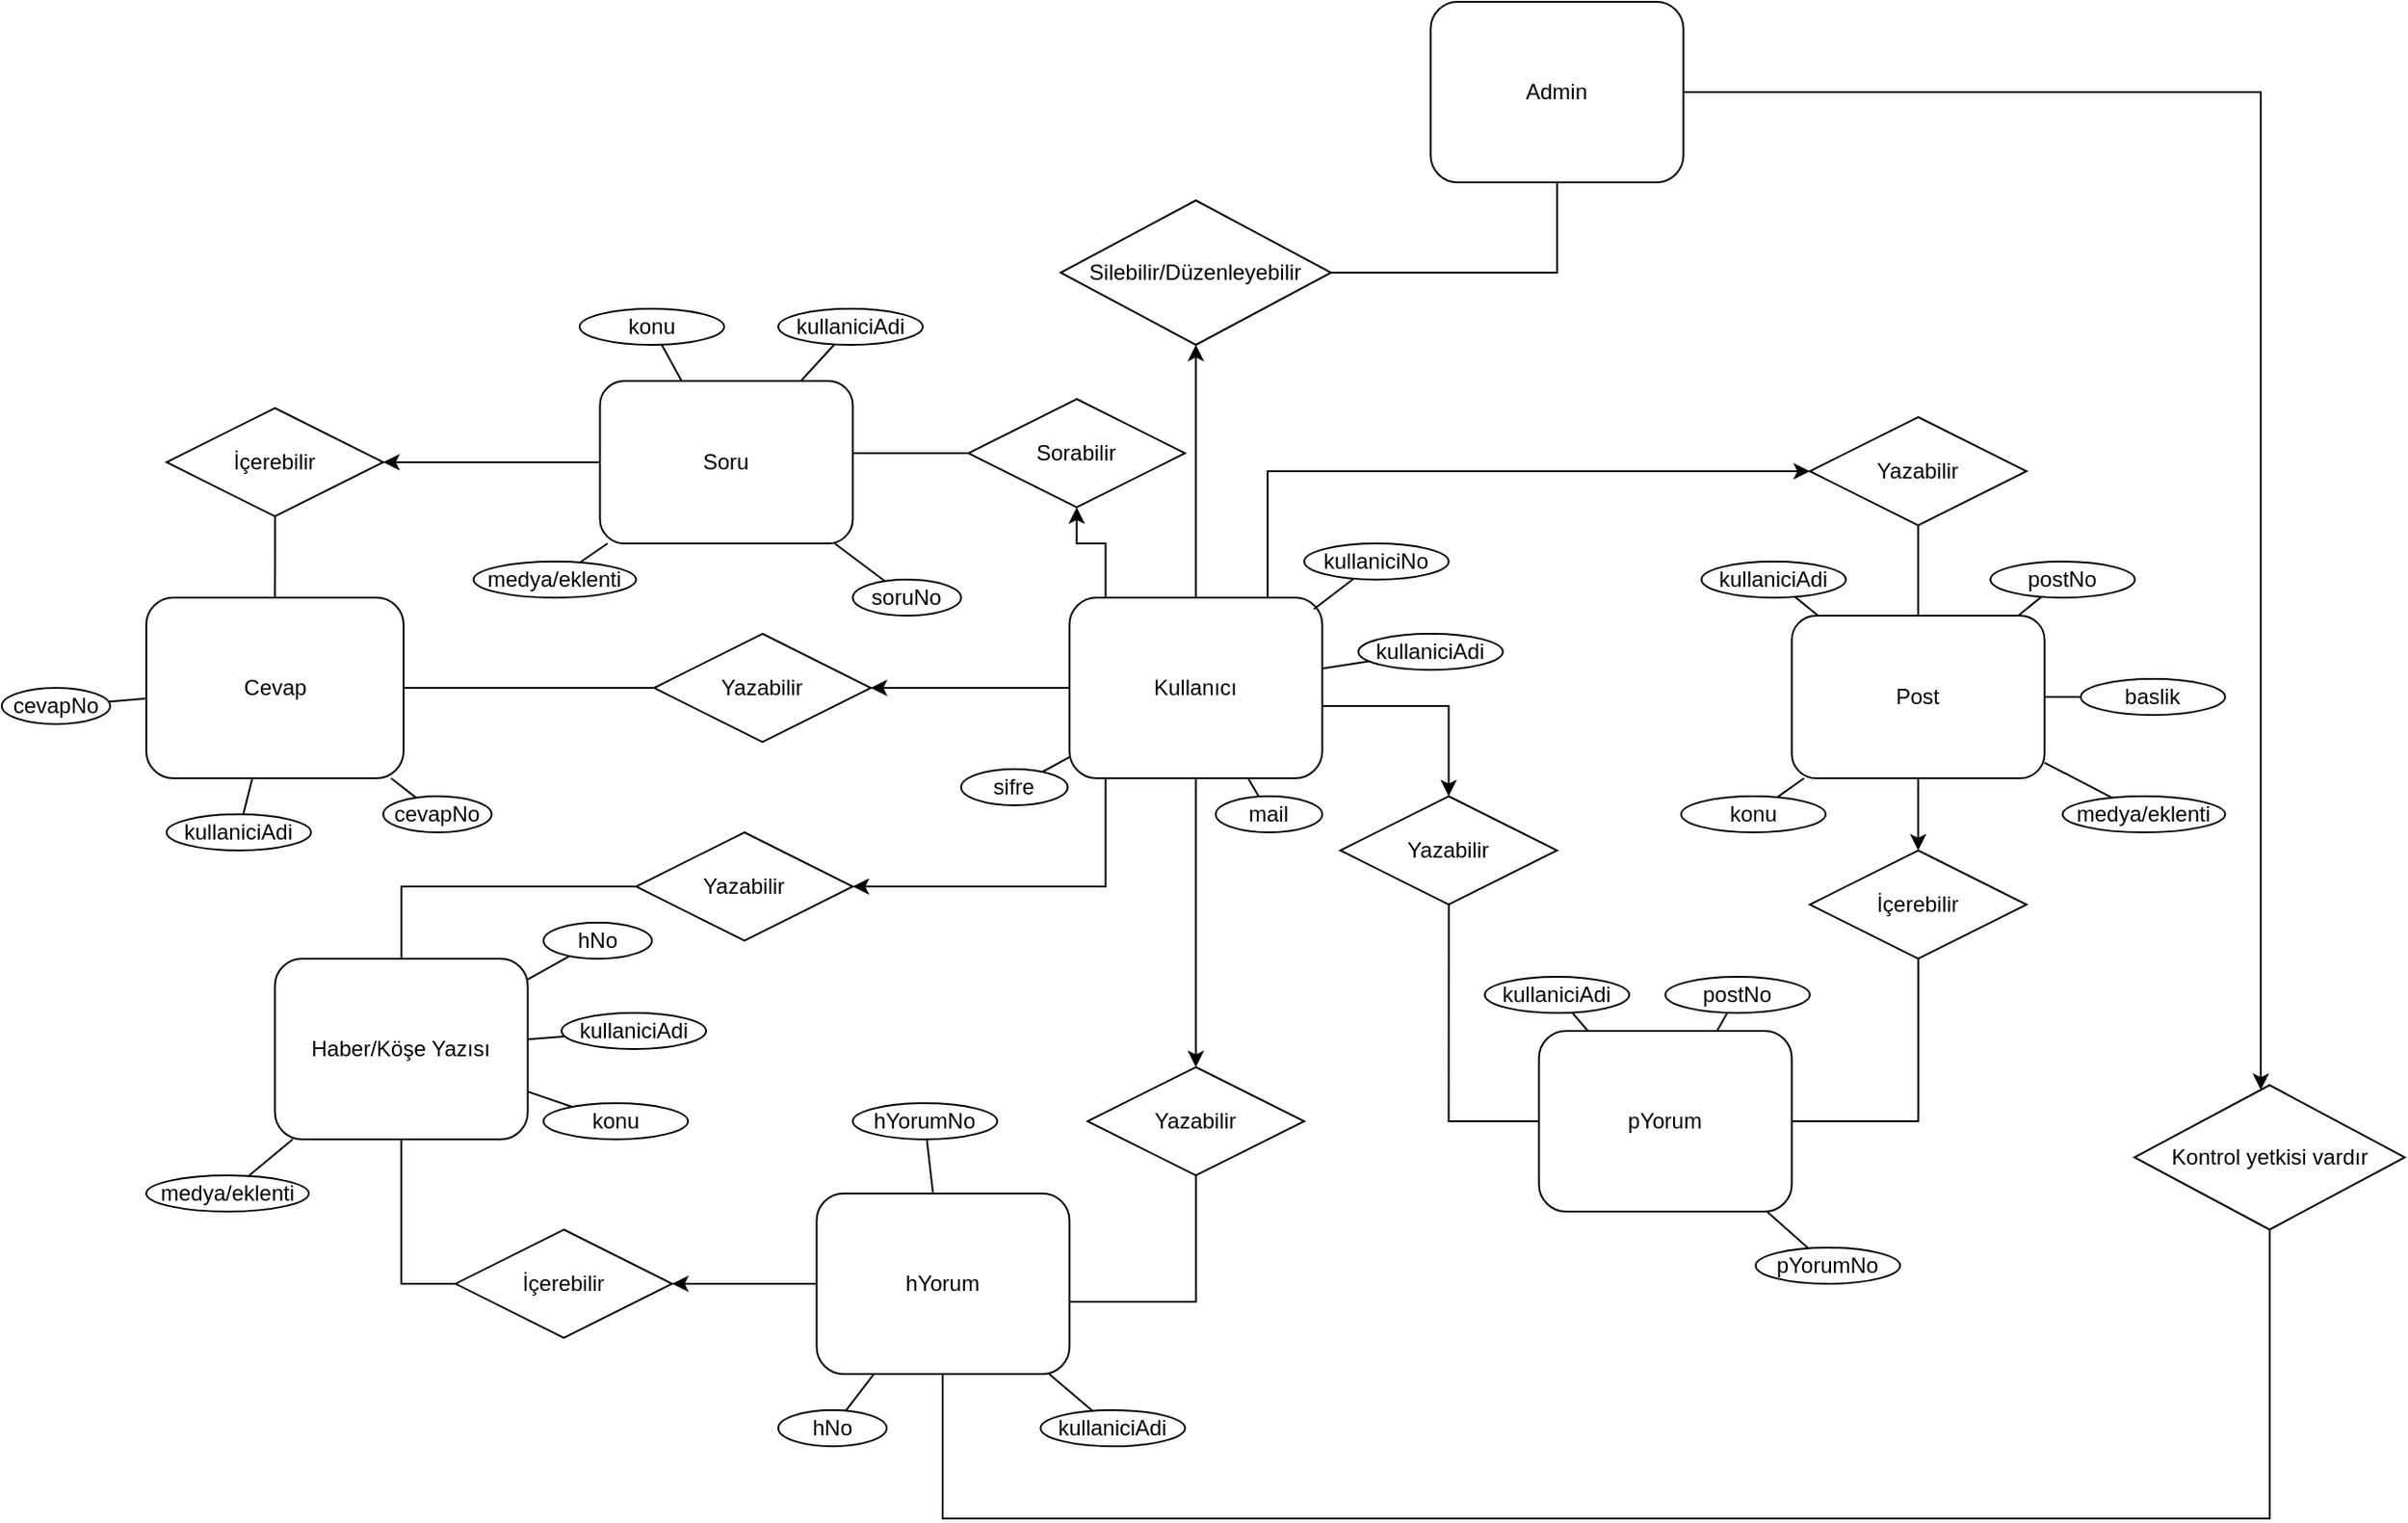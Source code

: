 <mxfile version="21.2.3" type="github">
  <diagram name="Sayfa -1" id="J2w-fhhRpqJ5C0DNdcqT">
    <mxGraphModel dx="1342" dy="917" grid="1" gridSize="10" guides="1" tooltips="1" connect="1" arrows="1" fold="1" page="1" pageScale="1" pageWidth="827" pageHeight="1169" math="0" shadow="0">
      <root>
        <mxCell id="0" />
        <mxCell id="1" parent="0" />
        <mxCell id="NV4ruUfhsoZoxCKaLCGV-9" style="edgeStyle=orthogonalEdgeStyle;rounded=0;orthogonalLoop=1;jettySize=auto;html=1;" edge="1" parent="1" source="NV4ruUfhsoZoxCKaLCGV-1" target="NV4ruUfhsoZoxCKaLCGV-8">
          <mxGeometry relative="1" as="geometry">
            <Array as="points">
              <mxPoint x="710" y="420" />
            </Array>
          </mxGeometry>
        </mxCell>
        <mxCell id="NV4ruUfhsoZoxCKaLCGV-12" style="edgeStyle=orthogonalEdgeStyle;rounded=0;orthogonalLoop=1;jettySize=auto;html=1;" edge="1" parent="1" source="NV4ruUfhsoZoxCKaLCGV-1" target="NV4ruUfhsoZoxCKaLCGV-11">
          <mxGeometry relative="1" as="geometry">
            <Array as="points">
              <mxPoint x="810.25" y="550" />
            </Array>
          </mxGeometry>
        </mxCell>
        <mxCell id="NV4ruUfhsoZoxCKaLCGV-18" style="edgeStyle=orthogonalEdgeStyle;rounded=0;orthogonalLoop=1;jettySize=auto;html=1;" edge="1" parent="1" source="NV4ruUfhsoZoxCKaLCGV-1" target="NV4ruUfhsoZoxCKaLCGV-17">
          <mxGeometry relative="1" as="geometry">
            <Array as="points">
              <mxPoint x="620.25" y="460" />
              <mxPoint x="604.25" y="460" />
            </Array>
          </mxGeometry>
        </mxCell>
        <mxCell id="NV4ruUfhsoZoxCKaLCGV-24" style="edgeStyle=orthogonalEdgeStyle;rounded=0;orthogonalLoop=1;jettySize=auto;html=1;" edge="1" parent="1" source="NV4ruUfhsoZoxCKaLCGV-1" target="NV4ruUfhsoZoxCKaLCGV-23">
          <mxGeometry relative="1" as="geometry" />
        </mxCell>
        <mxCell id="NV4ruUfhsoZoxCKaLCGV-27" style="edgeStyle=orthogonalEdgeStyle;rounded=0;orthogonalLoop=1;jettySize=auto;html=1;" edge="1" parent="1" source="NV4ruUfhsoZoxCKaLCGV-1" target="NV4ruUfhsoZoxCKaLCGV-26">
          <mxGeometry relative="1" as="geometry">
            <Array as="points">
              <mxPoint x="620.25" y="650" />
            </Array>
          </mxGeometry>
        </mxCell>
        <mxCell id="NV4ruUfhsoZoxCKaLCGV-32" style="edgeStyle=orthogonalEdgeStyle;rounded=0;orthogonalLoop=1;jettySize=auto;html=1;" edge="1" parent="1" source="NV4ruUfhsoZoxCKaLCGV-1" target="NV4ruUfhsoZoxCKaLCGV-29">
          <mxGeometry relative="1" as="geometry" />
        </mxCell>
        <mxCell id="NV4ruUfhsoZoxCKaLCGV-99" style="edgeStyle=orthogonalEdgeStyle;rounded=0;orthogonalLoop=1;jettySize=auto;html=1;" edge="1" parent="1" source="NV4ruUfhsoZoxCKaLCGV-1" target="NV4ruUfhsoZoxCKaLCGV-98">
          <mxGeometry relative="1" as="geometry" />
        </mxCell>
        <mxCell id="NV4ruUfhsoZoxCKaLCGV-1" value="Kullanıcı" style="rounded=1;whiteSpace=wrap;html=1;" vertex="1" parent="1">
          <mxGeometry x="600.25" y="490" width="140" height="100" as="geometry" />
        </mxCell>
        <mxCell id="NV4ruUfhsoZoxCKaLCGV-15" style="edgeStyle=orthogonalEdgeStyle;rounded=0;orthogonalLoop=1;jettySize=auto;html=1;" edge="1" parent="1" source="NV4ruUfhsoZoxCKaLCGV-2" target="NV4ruUfhsoZoxCKaLCGV-14">
          <mxGeometry relative="1" as="geometry" />
        </mxCell>
        <mxCell id="NV4ruUfhsoZoxCKaLCGV-2" value="Post" style="rounded=1;whiteSpace=wrap;html=1;" vertex="1" parent="1">
          <mxGeometry x="1000.25" y="500" width="140" height="90" as="geometry" />
        </mxCell>
        <mxCell id="NV4ruUfhsoZoxCKaLCGV-3" value="Haber/Köşe Yazısı" style="rounded=1;whiteSpace=wrap;html=1;" vertex="1" parent="1">
          <mxGeometry x="160.25" y="690" width="140" height="100" as="geometry" />
        </mxCell>
        <mxCell id="NV4ruUfhsoZoxCKaLCGV-21" style="edgeStyle=orthogonalEdgeStyle;rounded=0;orthogonalLoop=1;jettySize=auto;html=1;" edge="1" parent="1" source="NV4ruUfhsoZoxCKaLCGV-4" target="NV4ruUfhsoZoxCKaLCGV-20">
          <mxGeometry relative="1" as="geometry" />
        </mxCell>
        <mxCell id="NV4ruUfhsoZoxCKaLCGV-4" value="Soru" style="rounded=1;whiteSpace=wrap;html=1;" vertex="1" parent="1">
          <mxGeometry x="340.25" y="370" width="140" height="90" as="geometry" />
        </mxCell>
        <mxCell id="NV4ruUfhsoZoxCKaLCGV-5" value="Cevap" style="rounded=1;whiteSpace=wrap;html=1;" vertex="1" parent="1">
          <mxGeometry x="89" y="490" width="142.5" height="100" as="geometry" />
        </mxCell>
        <mxCell id="NV4ruUfhsoZoxCKaLCGV-6" value="pYorum" style="rounded=1;whiteSpace=wrap;html=1;" vertex="1" parent="1">
          <mxGeometry x="860.25" y="730" width="140" height="100" as="geometry" />
        </mxCell>
        <mxCell id="NV4ruUfhsoZoxCKaLCGV-34" style="edgeStyle=orthogonalEdgeStyle;rounded=0;orthogonalLoop=1;jettySize=auto;html=1;" edge="1" parent="1" source="NV4ruUfhsoZoxCKaLCGV-7" target="NV4ruUfhsoZoxCKaLCGV-31">
          <mxGeometry relative="1" as="geometry">
            <Array as="points">
              <mxPoint x="390.25" y="870" />
              <mxPoint x="390.25" y="870" />
            </Array>
          </mxGeometry>
        </mxCell>
        <mxCell id="NV4ruUfhsoZoxCKaLCGV-7" value="hYorum" style="rounded=1;whiteSpace=wrap;html=1;" vertex="1" parent="1">
          <mxGeometry x="460.25" y="820" width="140" height="100" as="geometry" />
        </mxCell>
        <mxCell id="NV4ruUfhsoZoxCKaLCGV-10" style="edgeStyle=orthogonalEdgeStyle;rounded=0;orthogonalLoop=1;jettySize=auto;html=1;endArrow=none;endFill=0;" edge="1" parent="1" source="NV4ruUfhsoZoxCKaLCGV-8" target="NV4ruUfhsoZoxCKaLCGV-2">
          <mxGeometry relative="1" as="geometry" />
        </mxCell>
        <mxCell id="NV4ruUfhsoZoxCKaLCGV-8" value="Yazabilir" style="shape=rhombus;perimeter=rhombusPerimeter;whiteSpace=wrap;html=1;align=center;" vertex="1" parent="1">
          <mxGeometry x="1010.25" y="390" width="120" height="60" as="geometry" />
        </mxCell>
        <mxCell id="NV4ruUfhsoZoxCKaLCGV-13" style="edgeStyle=orthogonalEdgeStyle;rounded=0;orthogonalLoop=1;jettySize=auto;html=1;endArrow=none;endFill=0;" edge="1" parent="1" source="NV4ruUfhsoZoxCKaLCGV-11" target="NV4ruUfhsoZoxCKaLCGV-6">
          <mxGeometry relative="1" as="geometry">
            <Array as="points">
              <mxPoint x="810.25" y="690" />
              <mxPoint x="810.25" y="690" />
            </Array>
          </mxGeometry>
        </mxCell>
        <mxCell id="NV4ruUfhsoZoxCKaLCGV-11" value="Yazabilir" style="shape=rhombus;perimeter=rhombusPerimeter;whiteSpace=wrap;html=1;align=center;" vertex="1" parent="1">
          <mxGeometry x="750.25" y="600" width="120" height="60" as="geometry" />
        </mxCell>
        <mxCell id="NV4ruUfhsoZoxCKaLCGV-16" style="edgeStyle=orthogonalEdgeStyle;rounded=0;orthogonalLoop=1;jettySize=auto;html=1;endArrow=none;endFill=0;" edge="1" parent="1" source="NV4ruUfhsoZoxCKaLCGV-14" target="NV4ruUfhsoZoxCKaLCGV-6">
          <mxGeometry relative="1" as="geometry">
            <Array as="points">
              <mxPoint x="1070.25" y="780" />
            </Array>
          </mxGeometry>
        </mxCell>
        <mxCell id="NV4ruUfhsoZoxCKaLCGV-14" value="İçerebilir" style="shape=rhombus;perimeter=rhombusPerimeter;whiteSpace=wrap;html=1;align=center;" vertex="1" parent="1">
          <mxGeometry x="1010.25" y="630" width="120" height="60" as="geometry" />
        </mxCell>
        <mxCell id="NV4ruUfhsoZoxCKaLCGV-19" style="edgeStyle=orthogonalEdgeStyle;rounded=0;orthogonalLoop=1;jettySize=auto;html=1;endArrow=none;endFill=0;" edge="1" parent="1" source="NV4ruUfhsoZoxCKaLCGV-17" target="NV4ruUfhsoZoxCKaLCGV-4">
          <mxGeometry relative="1" as="geometry">
            <Array as="points">
              <mxPoint x="520.25" y="410" />
              <mxPoint x="520.25" y="410" />
            </Array>
          </mxGeometry>
        </mxCell>
        <mxCell id="NV4ruUfhsoZoxCKaLCGV-17" value="Sorabilir" style="shape=rhombus;perimeter=rhombusPerimeter;whiteSpace=wrap;html=1;align=center;" vertex="1" parent="1">
          <mxGeometry x="544.25" y="380" width="120" height="60" as="geometry" />
        </mxCell>
        <mxCell id="NV4ruUfhsoZoxCKaLCGV-22" style="edgeStyle=orthogonalEdgeStyle;rounded=0;orthogonalLoop=1;jettySize=auto;html=1;endArrow=none;endFill=0;" edge="1" parent="1" source="NV4ruUfhsoZoxCKaLCGV-20" target="NV4ruUfhsoZoxCKaLCGV-5">
          <mxGeometry relative="1" as="geometry" />
        </mxCell>
        <mxCell id="NV4ruUfhsoZoxCKaLCGV-20" value="İçerebilir" style="shape=rhombus;perimeter=rhombusPerimeter;whiteSpace=wrap;html=1;align=center;" vertex="1" parent="1">
          <mxGeometry x="100.25" y="385" width="120" height="60" as="geometry" />
        </mxCell>
        <mxCell id="NV4ruUfhsoZoxCKaLCGV-25" style="edgeStyle=orthogonalEdgeStyle;rounded=0;orthogonalLoop=1;jettySize=auto;html=1;endArrow=none;endFill=0;" edge="1" parent="1" source="NV4ruUfhsoZoxCKaLCGV-23" target="NV4ruUfhsoZoxCKaLCGV-5">
          <mxGeometry relative="1" as="geometry" />
        </mxCell>
        <mxCell id="NV4ruUfhsoZoxCKaLCGV-23" value="Yazabilir" style="shape=rhombus;perimeter=rhombusPerimeter;whiteSpace=wrap;html=1;align=center;" vertex="1" parent="1">
          <mxGeometry x="370.25" y="510" width="120" height="60" as="geometry" />
        </mxCell>
        <mxCell id="NV4ruUfhsoZoxCKaLCGV-28" style="edgeStyle=orthogonalEdgeStyle;rounded=0;orthogonalLoop=1;jettySize=auto;html=1;endArrow=none;endFill=0;" edge="1" parent="1" source="NV4ruUfhsoZoxCKaLCGV-26" target="NV4ruUfhsoZoxCKaLCGV-3">
          <mxGeometry relative="1" as="geometry" />
        </mxCell>
        <mxCell id="NV4ruUfhsoZoxCKaLCGV-26" value="Yazabilir" style="shape=rhombus;perimeter=rhombusPerimeter;whiteSpace=wrap;html=1;align=center;" vertex="1" parent="1">
          <mxGeometry x="360.25" y="620" width="120" height="60" as="geometry" />
        </mxCell>
        <mxCell id="NV4ruUfhsoZoxCKaLCGV-33" style="edgeStyle=orthogonalEdgeStyle;rounded=0;orthogonalLoop=1;jettySize=auto;html=1;endArrow=none;endFill=0;" edge="1" parent="1" source="NV4ruUfhsoZoxCKaLCGV-29" target="NV4ruUfhsoZoxCKaLCGV-7">
          <mxGeometry relative="1" as="geometry">
            <Array as="points">
              <mxPoint x="670.25" y="880" />
            </Array>
          </mxGeometry>
        </mxCell>
        <mxCell id="NV4ruUfhsoZoxCKaLCGV-29" value="Yazabilir" style="shape=rhombus;perimeter=rhombusPerimeter;whiteSpace=wrap;html=1;align=center;" vertex="1" parent="1">
          <mxGeometry x="610.25" y="750" width="120" height="60" as="geometry" />
        </mxCell>
        <mxCell id="NV4ruUfhsoZoxCKaLCGV-36" style="edgeStyle=orthogonalEdgeStyle;rounded=0;orthogonalLoop=1;jettySize=auto;html=1;endArrow=none;endFill=0;" edge="1" parent="1" source="NV4ruUfhsoZoxCKaLCGV-31" target="NV4ruUfhsoZoxCKaLCGV-3">
          <mxGeometry relative="1" as="geometry">
            <Array as="points">
              <mxPoint x="230.25" y="870" />
            </Array>
          </mxGeometry>
        </mxCell>
        <mxCell id="NV4ruUfhsoZoxCKaLCGV-31" value="İçerebilir" style="shape=rhombus;perimeter=rhombusPerimeter;whiteSpace=wrap;html=1;align=center;" vertex="1" parent="1">
          <mxGeometry x="260.25" y="840" width="120" height="60" as="geometry" />
        </mxCell>
        <mxCell id="NV4ruUfhsoZoxCKaLCGV-41" value="" style="endArrow=none;html=1;rounded=0;exitX=0.967;exitY=0.064;exitDx=0;exitDy=0;exitPerimeter=0;" edge="1" parent="1" source="NV4ruUfhsoZoxCKaLCGV-1" target="NV4ruUfhsoZoxCKaLCGV-50">
          <mxGeometry width="50" height="50" relative="1" as="geometry">
            <mxPoint x="770.25" y="525" as="sourcePoint" />
            <mxPoint x="750.09" y="481.6" as="targetPoint" />
          </mxGeometry>
        </mxCell>
        <mxCell id="NV4ruUfhsoZoxCKaLCGV-44" value="kullaniciAdi" style="ellipse;whiteSpace=wrap;html=1;align=center;" vertex="1" parent="1">
          <mxGeometry x="760.25" y="510" width="80" height="20" as="geometry" />
        </mxCell>
        <mxCell id="NV4ruUfhsoZoxCKaLCGV-45" value="" style="endArrow=none;html=1;rounded=0;" edge="1" parent="1" source="NV4ruUfhsoZoxCKaLCGV-1" target="NV4ruUfhsoZoxCKaLCGV-44">
          <mxGeometry width="50" height="50" relative="1" as="geometry">
            <mxPoint x="745.25" y="506" as="sourcePoint" />
            <mxPoint x="760.25" y="492" as="targetPoint" />
          </mxGeometry>
        </mxCell>
        <mxCell id="NV4ruUfhsoZoxCKaLCGV-46" value="sifre" style="ellipse;whiteSpace=wrap;html=1;align=center;" vertex="1" parent="1">
          <mxGeometry x="540.25" y="585" width="59" height="20" as="geometry" />
        </mxCell>
        <mxCell id="NV4ruUfhsoZoxCKaLCGV-47" value="" style="endArrow=none;html=1;rounded=0;" edge="1" parent="1" source="NV4ruUfhsoZoxCKaLCGV-1" target="NV4ruUfhsoZoxCKaLCGV-46">
          <mxGeometry width="50" height="50" relative="1" as="geometry">
            <mxPoint x="745.25" y="506" as="sourcePoint" />
            <mxPoint x="760.25" y="492" as="targetPoint" />
          </mxGeometry>
        </mxCell>
        <mxCell id="NV4ruUfhsoZoxCKaLCGV-48" value="mail" style="ellipse;whiteSpace=wrap;html=1;align=center;" vertex="1" parent="1">
          <mxGeometry x="681.25" y="600" width="59" height="20" as="geometry" />
        </mxCell>
        <mxCell id="NV4ruUfhsoZoxCKaLCGV-49" value="" style="endArrow=none;html=1;rounded=0;" edge="1" parent="1" source="NV4ruUfhsoZoxCKaLCGV-1" target="NV4ruUfhsoZoxCKaLCGV-48">
          <mxGeometry width="50" height="50" relative="1" as="geometry">
            <mxPoint x="673.25" y="500" as="sourcePoint" />
            <mxPoint x="672.25" y="490" as="targetPoint" />
          </mxGeometry>
        </mxCell>
        <mxCell id="NV4ruUfhsoZoxCKaLCGV-50" value="kullaniciNo" style="ellipse;whiteSpace=wrap;html=1;align=center;" vertex="1" parent="1">
          <mxGeometry x="730.25" y="460" width="80" height="20" as="geometry" />
        </mxCell>
        <mxCell id="NV4ruUfhsoZoxCKaLCGV-51" value="kullaniciAdi" style="ellipse;whiteSpace=wrap;html=1;align=center;" vertex="1" parent="1">
          <mxGeometry x="950.25" y="470" width="80" height="20" as="geometry" />
        </mxCell>
        <mxCell id="NV4ruUfhsoZoxCKaLCGV-52" value="" style="endArrow=none;html=1;rounded=0;" edge="1" parent="1" source="NV4ruUfhsoZoxCKaLCGV-2" target="NV4ruUfhsoZoxCKaLCGV-51">
          <mxGeometry width="50" height="50" relative="1" as="geometry">
            <mxPoint x="750.25" y="539" as="sourcePoint" />
            <mxPoint x="776.25" y="535" as="targetPoint" />
          </mxGeometry>
        </mxCell>
        <mxCell id="NV4ruUfhsoZoxCKaLCGV-53" value="postNo" style="ellipse;whiteSpace=wrap;html=1;align=center;" vertex="1" parent="1">
          <mxGeometry x="1110.25" y="470" width="80" height="20" as="geometry" />
        </mxCell>
        <mxCell id="NV4ruUfhsoZoxCKaLCGV-54" value="" style="endArrow=none;html=1;rounded=0;" edge="1" parent="1" source="NV4ruUfhsoZoxCKaLCGV-2" target="NV4ruUfhsoZoxCKaLCGV-53">
          <mxGeometry width="50" height="50" relative="1" as="geometry">
            <mxPoint x="1025.25" y="510" as="sourcePoint" />
            <mxPoint x="1012.25" y="500" as="targetPoint" />
          </mxGeometry>
        </mxCell>
        <mxCell id="NV4ruUfhsoZoxCKaLCGV-55" value="baslik" style="ellipse;whiteSpace=wrap;html=1;align=center;" vertex="1" parent="1">
          <mxGeometry x="1160.25" y="535" width="80" height="20" as="geometry" />
        </mxCell>
        <mxCell id="NV4ruUfhsoZoxCKaLCGV-56" value="" style="endArrow=none;html=1;rounded=0;" edge="1" parent="1" source="NV4ruUfhsoZoxCKaLCGV-2" target="NV4ruUfhsoZoxCKaLCGV-55">
          <mxGeometry width="50" height="50" relative="1" as="geometry">
            <mxPoint x="1135.25" y="510" as="sourcePoint" />
            <mxPoint x="1148.25" y="500" as="targetPoint" />
          </mxGeometry>
        </mxCell>
        <mxCell id="NV4ruUfhsoZoxCKaLCGV-57" value="medya/eklenti" style="ellipse;whiteSpace=wrap;html=1;align=center;" vertex="1" parent="1">
          <mxGeometry x="1150.25" y="600" width="90" height="20" as="geometry" />
        </mxCell>
        <mxCell id="NV4ruUfhsoZoxCKaLCGV-58" value="" style="endArrow=none;html=1;rounded=0;" edge="1" parent="1" source="NV4ruUfhsoZoxCKaLCGV-2" target="NV4ruUfhsoZoxCKaLCGV-57">
          <mxGeometry width="50" height="50" relative="1" as="geometry">
            <mxPoint x="1150.25" y="555" as="sourcePoint" />
            <mxPoint x="1170.25" y="555" as="targetPoint" />
          </mxGeometry>
        </mxCell>
        <mxCell id="NV4ruUfhsoZoxCKaLCGV-59" value="postNo" style="ellipse;whiteSpace=wrap;html=1;align=center;" vertex="1" parent="1">
          <mxGeometry x="930.25" y="700" width="80" height="20" as="geometry" />
        </mxCell>
        <mxCell id="NV4ruUfhsoZoxCKaLCGV-60" value="" style="endArrow=none;html=1;rounded=0;" edge="1" parent="1" source="NV4ruUfhsoZoxCKaLCGV-6" target="NV4ruUfhsoZoxCKaLCGV-59">
          <mxGeometry width="50" height="50" relative="1" as="geometry">
            <mxPoint x="750.25" y="539" as="sourcePoint" />
            <mxPoint x="776.25" y="535" as="targetPoint" />
          </mxGeometry>
        </mxCell>
        <mxCell id="NV4ruUfhsoZoxCKaLCGV-62" value="kullaniciAdi" style="ellipse;whiteSpace=wrap;html=1;align=center;" vertex="1" parent="1">
          <mxGeometry x="830.25" y="700" width="80" height="20" as="geometry" />
        </mxCell>
        <mxCell id="NV4ruUfhsoZoxCKaLCGV-63" value="" style="endArrow=none;html=1;rounded=0;" edge="1" parent="1" source="NV4ruUfhsoZoxCKaLCGV-6" target="NV4ruUfhsoZoxCKaLCGV-62">
          <mxGeometry width="50" height="50" relative="1" as="geometry">
            <mxPoint x="969.25" y="740" as="sourcePoint" />
            <mxPoint x="974.25" y="730" as="targetPoint" />
          </mxGeometry>
        </mxCell>
        <mxCell id="NV4ruUfhsoZoxCKaLCGV-64" value="pYorumNo" style="ellipse;whiteSpace=wrap;html=1;align=center;" vertex="1" parent="1">
          <mxGeometry x="980.25" y="850" width="80" height="20" as="geometry" />
        </mxCell>
        <mxCell id="NV4ruUfhsoZoxCKaLCGV-65" value="" style="endArrow=none;html=1;rounded=0;" edge="1" parent="1" source="NV4ruUfhsoZoxCKaLCGV-6" target="NV4ruUfhsoZoxCKaLCGV-64">
          <mxGeometry width="50" height="50" relative="1" as="geometry">
            <mxPoint x="969.25" y="740" as="sourcePoint" />
            <mxPoint x="974.25" y="730" as="targetPoint" />
          </mxGeometry>
        </mxCell>
        <mxCell id="NV4ruUfhsoZoxCKaLCGV-66" value="konu" style="ellipse;whiteSpace=wrap;html=1;align=center;" vertex="1" parent="1">
          <mxGeometry x="939" y="600" width="80" height="20" as="geometry" />
        </mxCell>
        <mxCell id="NV4ruUfhsoZoxCKaLCGV-67" value="" style="endArrow=none;html=1;rounded=0;" edge="1" parent="1" source="NV4ruUfhsoZoxCKaLCGV-2" target="NV4ruUfhsoZoxCKaLCGV-66">
          <mxGeometry width="50" height="50" relative="1" as="geometry">
            <mxPoint x="1150" y="591" as="sourcePoint" />
            <mxPoint x="1188" y="611" as="targetPoint" />
          </mxGeometry>
        </mxCell>
        <mxCell id="NV4ruUfhsoZoxCKaLCGV-68" value="konu" style="ellipse;whiteSpace=wrap;html=1;align=center;" vertex="1" parent="1">
          <mxGeometry x="309" y="770" width="80" height="20" as="geometry" />
        </mxCell>
        <mxCell id="NV4ruUfhsoZoxCKaLCGV-69" value="" style="endArrow=none;html=1;rounded=0;" edge="1" parent="1" source="NV4ruUfhsoZoxCKaLCGV-68" target="NV4ruUfhsoZoxCKaLCGV-3">
          <mxGeometry width="50" height="50" relative="1" as="geometry">
            <mxPoint x="1017" y="600" as="sourcePoint" />
            <mxPoint x="1002" y="611" as="targetPoint" />
          </mxGeometry>
        </mxCell>
        <mxCell id="NV4ruUfhsoZoxCKaLCGV-70" value="kullaniciAdi" style="ellipse;whiteSpace=wrap;html=1;align=center;" vertex="1" parent="1">
          <mxGeometry x="319" y="720" width="80" height="20" as="geometry" />
        </mxCell>
        <mxCell id="NV4ruUfhsoZoxCKaLCGV-71" value="" style="endArrow=none;html=1;rounded=0;" edge="1" parent="1" source="NV4ruUfhsoZoxCKaLCGV-70" target="NV4ruUfhsoZoxCKaLCGV-3">
          <mxGeometry width="50" height="50" relative="1" as="geometry">
            <mxPoint x="335" y="782" as="sourcePoint" />
            <mxPoint x="310" y="774" as="targetPoint" />
          </mxGeometry>
        </mxCell>
        <mxCell id="NV4ruUfhsoZoxCKaLCGV-72" value="hNo" style="ellipse;whiteSpace=wrap;html=1;align=center;" vertex="1" parent="1">
          <mxGeometry x="309" y="670" width="60" height="20" as="geometry" />
        </mxCell>
        <mxCell id="NV4ruUfhsoZoxCKaLCGV-73" value="" style="endArrow=none;html=1;rounded=0;" edge="1" parent="1" source="NV4ruUfhsoZoxCKaLCGV-72" target="NV4ruUfhsoZoxCKaLCGV-3">
          <mxGeometry width="50" height="50" relative="1" as="geometry">
            <mxPoint x="330" y="743" as="sourcePoint" />
            <mxPoint x="310" y="745" as="targetPoint" />
          </mxGeometry>
        </mxCell>
        <mxCell id="NV4ruUfhsoZoxCKaLCGV-74" value="medya/eklenti" style="ellipse;whiteSpace=wrap;html=1;align=center;" vertex="1" parent="1">
          <mxGeometry x="89" y="810" width="90" height="20" as="geometry" />
        </mxCell>
        <mxCell id="NV4ruUfhsoZoxCKaLCGV-75" value="" style="endArrow=none;html=1;rounded=0;" edge="1" parent="1" source="NV4ruUfhsoZoxCKaLCGV-74" target="NV4ruUfhsoZoxCKaLCGV-3">
          <mxGeometry width="50" height="50" relative="1" as="geometry">
            <mxPoint x="335" y="782" as="sourcePoint" />
            <mxPoint x="310" y="774" as="targetPoint" />
          </mxGeometry>
        </mxCell>
        <mxCell id="NV4ruUfhsoZoxCKaLCGV-76" value="kullaniciAdi" style="ellipse;whiteSpace=wrap;html=1;align=center;" vertex="1" parent="1">
          <mxGeometry x="584.25" y="940" width="80" height="20" as="geometry" />
        </mxCell>
        <mxCell id="NV4ruUfhsoZoxCKaLCGV-77" value="" style="endArrow=none;html=1;rounded=0;" edge="1" parent="1" source="NV4ruUfhsoZoxCKaLCGV-7" target="NV4ruUfhsoZoxCKaLCGV-76">
          <mxGeometry width="50" height="50" relative="1" as="geometry">
            <mxPoint x="335" y="782" as="sourcePoint" />
            <mxPoint x="310" y="774" as="targetPoint" />
          </mxGeometry>
        </mxCell>
        <mxCell id="NV4ruUfhsoZoxCKaLCGV-78" value="hNo" style="ellipse;whiteSpace=wrap;html=1;align=center;" vertex="1" parent="1">
          <mxGeometry x="439" y="940" width="60" height="20" as="geometry" />
        </mxCell>
        <mxCell id="NV4ruUfhsoZoxCKaLCGV-79" value="" style="endArrow=none;html=1;rounded=0;" edge="1" parent="1" source="NV4ruUfhsoZoxCKaLCGV-7" target="NV4ruUfhsoZoxCKaLCGV-78">
          <mxGeometry width="50" height="50" relative="1" as="geometry">
            <mxPoint x="599" y="930" as="sourcePoint" />
            <mxPoint x="623" y="950" as="targetPoint" />
          </mxGeometry>
        </mxCell>
        <mxCell id="NV4ruUfhsoZoxCKaLCGV-80" value="hYorumNo" style="ellipse;whiteSpace=wrap;html=1;align=center;" vertex="1" parent="1">
          <mxGeometry x="480.25" y="770" width="80" height="20" as="geometry" />
        </mxCell>
        <mxCell id="NV4ruUfhsoZoxCKaLCGV-81" value="" style="endArrow=none;html=1;rounded=0;" edge="1" parent="1" source="NV4ruUfhsoZoxCKaLCGV-80" target="NV4ruUfhsoZoxCKaLCGV-7">
          <mxGeometry width="50" height="50" relative="1" as="geometry">
            <mxPoint x="599" y="930" as="sourcePoint" />
            <mxPoint x="623" y="950" as="targetPoint" />
          </mxGeometry>
        </mxCell>
        <mxCell id="NV4ruUfhsoZoxCKaLCGV-82" value="kullaniciAdi" style="ellipse;whiteSpace=wrap;html=1;align=center;" vertex="1" parent="1">
          <mxGeometry x="439" y="330" width="80" height="20" as="geometry" />
        </mxCell>
        <mxCell id="NV4ruUfhsoZoxCKaLCGV-83" value="" style="endArrow=none;html=1;rounded=0;" edge="1" parent="1" source="NV4ruUfhsoZoxCKaLCGV-4" target="NV4ruUfhsoZoxCKaLCGV-82">
          <mxGeometry width="50" height="50" relative="1" as="geometry">
            <mxPoint x="330" y="743" as="sourcePoint" />
            <mxPoint x="310" y="745" as="targetPoint" />
          </mxGeometry>
        </mxCell>
        <mxCell id="NV4ruUfhsoZoxCKaLCGV-84" value="konu" style="ellipse;whiteSpace=wrap;html=1;align=center;" vertex="1" parent="1">
          <mxGeometry x="329" y="330" width="80" height="20" as="geometry" />
        </mxCell>
        <mxCell id="NV4ruUfhsoZoxCKaLCGV-85" value="" style="endArrow=none;html=1;rounded=0;" edge="1" parent="1" source="NV4ruUfhsoZoxCKaLCGV-4" target="NV4ruUfhsoZoxCKaLCGV-84">
          <mxGeometry width="50" height="50" relative="1" as="geometry">
            <mxPoint x="462" y="380" as="sourcePoint" />
            <mxPoint x="480" y="360" as="targetPoint" />
          </mxGeometry>
        </mxCell>
        <mxCell id="NV4ruUfhsoZoxCKaLCGV-86" value="medya/eklenti" style="ellipse;whiteSpace=wrap;html=1;align=center;" vertex="1" parent="1">
          <mxGeometry x="270.25" y="470" width="90" height="20" as="geometry" />
        </mxCell>
        <mxCell id="NV4ruUfhsoZoxCKaLCGV-87" value="" style="endArrow=none;html=1;rounded=0;" edge="1" parent="1" source="NV4ruUfhsoZoxCKaLCGV-4" target="NV4ruUfhsoZoxCKaLCGV-86">
          <mxGeometry width="50" height="50" relative="1" as="geometry">
            <mxPoint x="395" y="380" as="sourcePoint" />
            <mxPoint x="384" y="360" as="targetPoint" />
          </mxGeometry>
        </mxCell>
        <mxCell id="NV4ruUfhsoZoxCKaLCGV-88" value="soruNo" style="ellipse;whiteSpace=wrap;html=1;align=center;" vertex="1" parent="1">
          <mxGeometry x="480.25" y="480" width="60" height="20" as="geometry" />
        </mxCell>
        <mxCell id="NV4ruUfhsoZoxCKaLCGV-89" value="" style="endArrow=none;html=1;rounded=0;" edge="1" parent="1" source="NV4ruUfhsoZoxCKaLCGV-4" target="NV4ruUfhsoZoxCKaLCGV-88">
          <mxGeometry width="50" height="50" relative="1" as="geometry">
            <mxPoint x="462" y="380" as="sourcePoint" />
            <mxPoint x="480" y="360" as="targetPoint" />
          </mxGeometry>
        </mxCell>
        <mxCell id="NV4ruUfhsoZoxCKaLCGV-90" value="cevapNo" style="ellipse;whiteSpace=wrap;html=1;align=center;" vertex="1" parent="1">
          <mxGeometry x="220.25" y="600" width="60" height="20" as="geometry" />
        </mxCell>
        <mxCell id="NV4ruUfhsoZoxCKaLCGV-91" value="" style="endArrow=none;html=1;rounded=0;" edge="1" parent="1" source="NV4ruUfhsoZoxCKaLCGV-5" target="NV4ruUfhsoZoxCKaLCGV-90">
          <mxGeometry width="50" height="50" relative="1" as="geometry">
            <mxPoint x="480" y="470" as="sourcePoint" />
            <mxPoint x="508" y="491" as="targetPoint" />
          </mxGeometry>
        </mxCell>
        <mxCell id="NV4ruUfhsoZoxCKaLCGV-92" value="kullaniciAdi" style="ellipse;whiteSpace=wrap;html=1;align=center;" vertex="1" parent="1">
          <mxGeometry x="100.25" y="610" width="80" height="20" as="geometry" />
        </mxCell>
        <mxCell id="NV4ruUfhsoZoxCKaLCGV-93" value="" style="endArrow=none;html=1;rounded=0;" edge="1" parent="1" source="NV4ruUfhsoZoxCKaLCGV-92" target="NV4ruUfhsoZoxCKaLCGV-5">
          <mxGeometry width="50" height="50" relative="1" as="geometry">
            <mxPoint x="235" y="600" as="sourcePoint" />
            <mxPoint x="248" y="611" as="targetPoint" />
          </mxGeometry>
        </mxCell>
        <mxCell id="NV4ruUfhsoZoxCKaLCGV-94" value="cevapNo" style="ellipse;whiteSpace=wrap;html=1;align=center;" vertex="1" parent="1">
          <mxGeometry x="9" y="540" width="60" height="20" as="geometry" />
        </mxCell>
        <mxCell id="NV4ruUfhsoZoxCKaLCGV-95" value="" style="endArrow=none;html=1;rounded=0;" edge="1" parent="1" source="NV4ruUfhsoZoxCKaLCGV-5" target="NV4ruUfhsoZoxCKaLCGV-94">
          <mxGeometry width="50" height="50" relative="1" as="geometry">
            <mxPoint x="153" y="620" as="sourcePoint" />
            <mxPoint x="158" y="600" as="targetPoint" />
          </mxGeometry>
        </mxCell>
        <mxCell id="NV4ruUfhsoZoxCKaLCGV-102" style="edgeStyle=orthogonalEdgeStyle;rounded=0;orthogonalLoop=1;jettySize=auto;html=1;endArrow=none;endFill=0;" edge="1" parent="1" source="NV4ruUfhsoZoxCKaLCGV-103" target="NV4ruUfhsoZoxCKaLCGV-7">
          <mxGeometry relative="1" as="geometry">
            <Array as="points">
              <mxPoint x="1265" y="1000" />
              <mxPoint x="530" y="1000" />
            </Array>
          </mxGeometry>
        </mxCell>
        <mxCell id="NV4ruUfhsoZoxCKaLCGV-97" value="Admin" style="rounded=1;whiteSpace=wrap;html=1;" vertex="1" parent="1">
          <mxGeometry x="800.25" y="160" width="140" height="100" as="geometry" />
        </mxCell>
        <mxCell id="NV4ruUfhsoZoxCKaLCGV-101" style="edgeStyle=orthogonalEdgeStyle;rounded=0;orthogonalLoop=1;jettySize=auto;html=1;endArrow=none;endFill=0;" edge="1" parent="1" source="NV4ruUfhsoZoxCKaLCGV-98" target="NV4ruUfhsoZoxCKaLCGV-97">
          <mxGeometry relative="1" as="geometry" />
        </mxCell>
        <mxCell id="NV4ruUfhsoZoxCKaLCGV-98" value="Silebilir/Düzenleyebilir" style="shape=rhombus;perimeter=rhombusPerimeter;whiteSpace=wrap;html=1;align=center;" vertex="1" parent="1">
          <mxGeometry x="595.37" y="270" width="149.75" height="80" as="geometry" />
        </mxCell>
        <mxCell id="NV4ruUfhsoZoxCKaLCGV-104" value="" style="edgeStyle=orthogonalEdgeStyle;rounded=0;orthogonalLoop=1;jettySize=auto;html=1;" edge="1" parent="1" source="NV4ruUfhsoZoxCKaLCGV-97" target="NV4ruUfhsoZoxCKaLCGV-103">
          <mxGeometry relative="1" as="geometry">
            <mxPoint x="940" y="210" as="sourcePoint" />
            <mxPoint x="530" y="920" as="targetPoint" />
            <Array as="points">
              <mxPoint x="1260" y="210" />
            </Array>
          </mxGeometry>
        </mxCell>
        <mxCell id="NV4ruUfhsoZoxCKaLCGV-103" value="Kontrol yetkisi vardır" style="shape=rhombus;perimeter=rhombusPerimeter;whiteSpace=wrap;html=1;align=center;" vertex="1" parent="1">
          <mxGeometry x="1190" y="760" width="149.75" height="80" as="geometry" />
        </mxCell>
      </root>
    </mxGraphModel>
  </diagram>
</mxfile>
